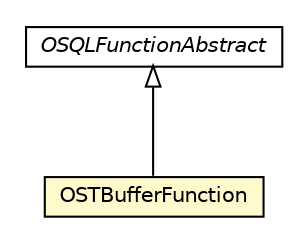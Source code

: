 #!/usr/local/bin/dot
#
# Class diagram 
# Generated by UMLGraph version R5_6-24-gf6e263 (http://www.umlgraph.org/)
#

digraph G {
	edge [fontname="Helvetica",fontsize=10,labelfontname="Helvetica",labelfontsize=10];
	node [fontname="Helvetica",fontsize=10,shape=plaintext];
	nodesep=0.25;
	ranksep=0.5;
	// com.orientechnologies.orient.core.sql.functions.OSQLFunctionAbstract
	c6176353 [label=<<table title="com.orientechnologies.orient.core.sql.functions.OSQLFunctionAbstract" border="0" cellborder="1" cellspacing="0" cellpadding="2" port="p" href="../../orient/core/sql/functions/OSQLFunctionAbstract.html">
		<tr><td><table border="0" cellspacing="0" cellpadding="1">
<tr><td align="center" balign="center"><font face="Helvetica-Oblique"> OSQLFunctionAbstract </font></td></tr>
		</table></td></tr>
		</table>>, URL="../../orient/core/sql/functions/OSQLFunctionAbstract.html", fontname="Helvetica", fontcolor="black", fontsize=10.0];
	// com.orientechnologies.spatial.functions.OSTBufferFunction
	c6177973 [label=<<table title="com.orientechnologies.spatial.functions.OSTBufferFunction" border="0" cellborder="1" cellspacing="0" cellpadding="2" port="p" bgcolor="lemonChiffon" href="./OSTBufferFunction.html">
		<tr><td><table border="0" cellspacing="0" cellpadding="1">
<tr><td align="center" balign="center"> OSTBufferFunction </td></tr>
		</table></td></tr>
		</table>>, URL="./OSTBufferFunction.html", fontname="Helvetica", fontcolor="black", fontsize=10.0];
	//com.orientechnologies.spatial.functions.OSTBufferFunction extends com.orientechnologies.orient.core.sql.functions.OSQLFunctionAbstract
	c6176353:p -> c6177973:p [dir=back,arrowtail=empty];
}

